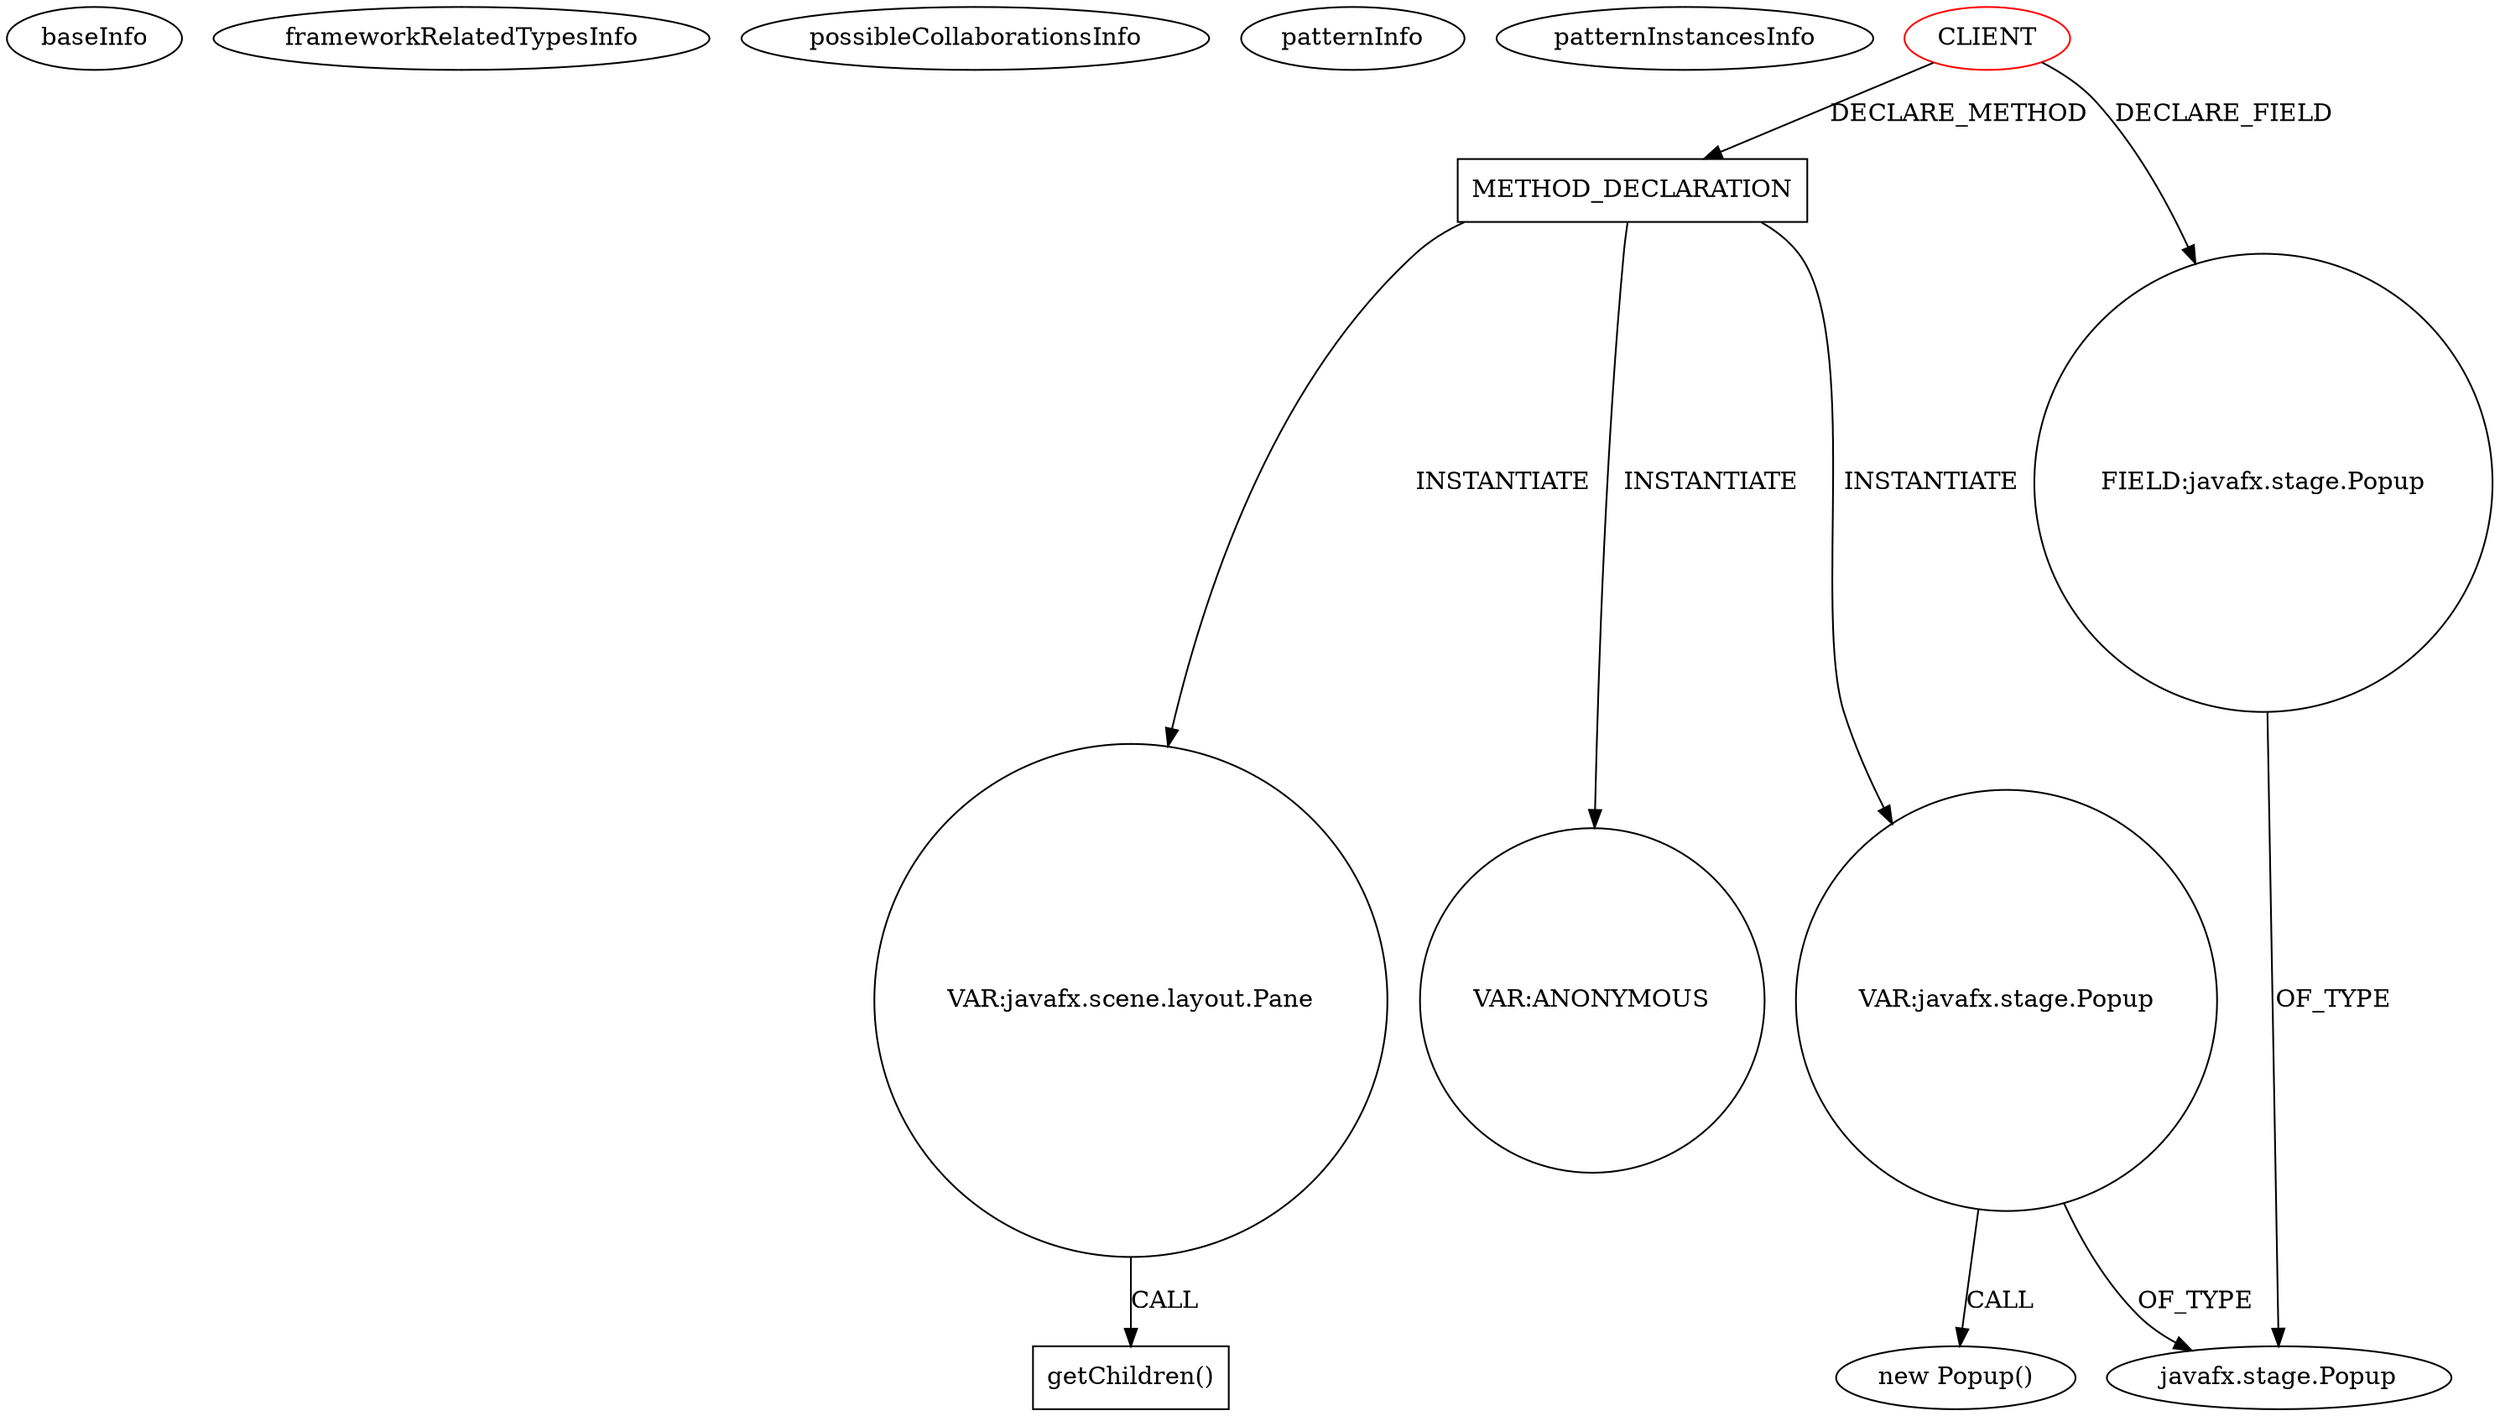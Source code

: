 digraph {
baseInfo[graphId=3920,category="pattern",isAnonymous=false,possibleRelation=false]
frameworkRelatedTypesInfo[]
possibleCollaborationsInfo[]
patternInfo[frequency=2.0,patternRootClient=0]
patternInstancesInfo[0="SaiPradeepDandem-javafx2-gradient-builder~/SaiPradeepDandem-javafx2-gradient-builder/javafx2-gradient-builder-master/src/main/java/com/javafx/gradientbuilder/application/ColorPicker.java~ColorPicker~1179",1="JCake-CoupGameProgram~/JCake-CoupGameProgram/CoupGameProgram-master/src/game/ui/javafx/IndividualPlayer.java~IndividualPlayer~596"]
116[label="new Popup()",vertexType="CONSTRUCTOR_CALL",isFrameworkType=false]
117[label="VAR:javafx.stage.Popup",vertexType="VARIABLE_EXPRESION",isFrameworkType=false,shape=circle]
17[label="javafx.stage.Popup",vertexType="FRAMEWORK_CLASS_TYPE",isFrameworkType=false]
113[label="METHOD_DECLARATION",vertexType="CLIENT_METHOD_DECLARATION",isFrameworkType=false,shape=box]
0[label="CLIENT",vertexType="ROOT_CLIENT_CLASS_DECLARATION",isFrameworkType=false,color=red]
132[label="VAR:javafx.scene.layout.Pane",vertexType="VARIABLE_EXPRESION",isFrameworkType=false,shape=circle]
150[label="getChildren()",vertexType="INSIDE_CALL",isFrameworkType=false,shape=box]
16[label="FIELD:javafx.stage.Popup",vertexType="FIELD_DECLARATION",isFrameworkType=false,shape=circle]
157[label="VAR:ANONYMOUS",vertexType="VARIABLE_EXPRESION",isFrameworkType=false,shape=circle]
117->17[label="OF_TYPE"]
0->16[label="DECLARE_FIELD"]
0->113[label="DECLARE_METHOD"]
113->117[label="INSTANTIATE"]
132->150[label="CALL"]
113->157[label="INSTANTIATE"]
117->116[label="CALL"]
16->17[label="OF_TYPE"]
113->132[label="INSTANTIATE"]
}
